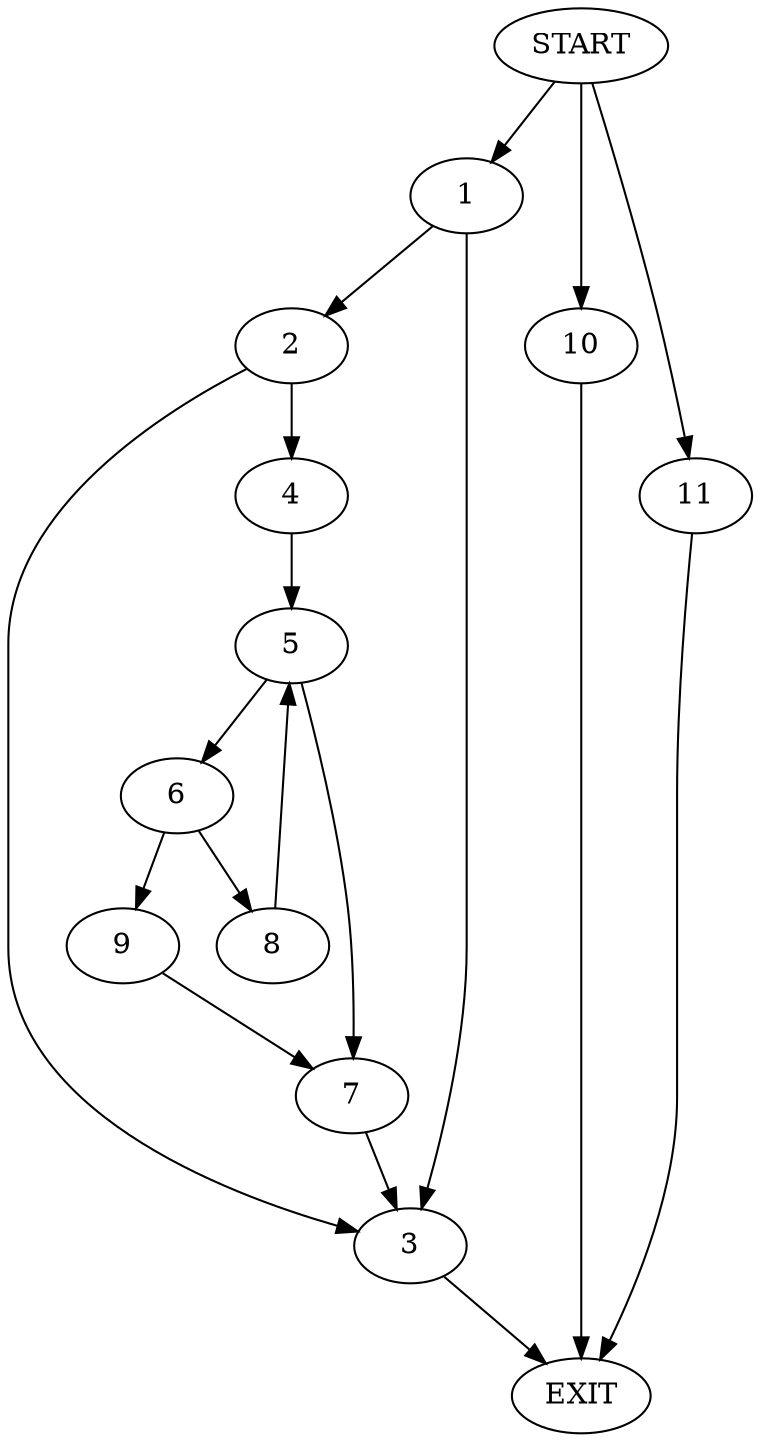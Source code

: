 digraph {
0 [label="START"]
12 [label="EXIT"]
0 -> 1
1 -> 2
1 -> 3
2 -> 4
2 -> 3
3 -> 12
4 -> 5
5 -> 6
5 -> 7
7 -> 3
6 -> 8
6 -> 9
8 -> 5
9 -> 7
0 -> 10
10 -> 12
0 -> 11
11 -> 12
}
